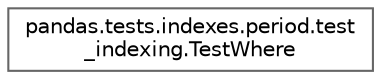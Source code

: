 digraph "Graphical Class Hierarchy"
{
 // LATEX_PDF_SIZE
  bgcolor="transparent";
  edge [fontname=Helvetica,fontsize=10,labelfontname=Helvetica,labelfontsize=10];
  node [fontname=Helvetica,fontsize=10,shape=box,height=0.2,width=0.4];
  rankdir="LR";
  Node0 [id="Node000000",label="pandas.tests.indexes.period.test\l_indexing.TestWhere",height=0.2,width=0.4,color="grey40", fillcolor="white", style="filled",URL="$d6/d48/classpandas_1_1tests_1_1indexes_1_1period_1_1test__indexing_1_1TestWhere.html",tooltip=" "];
}
